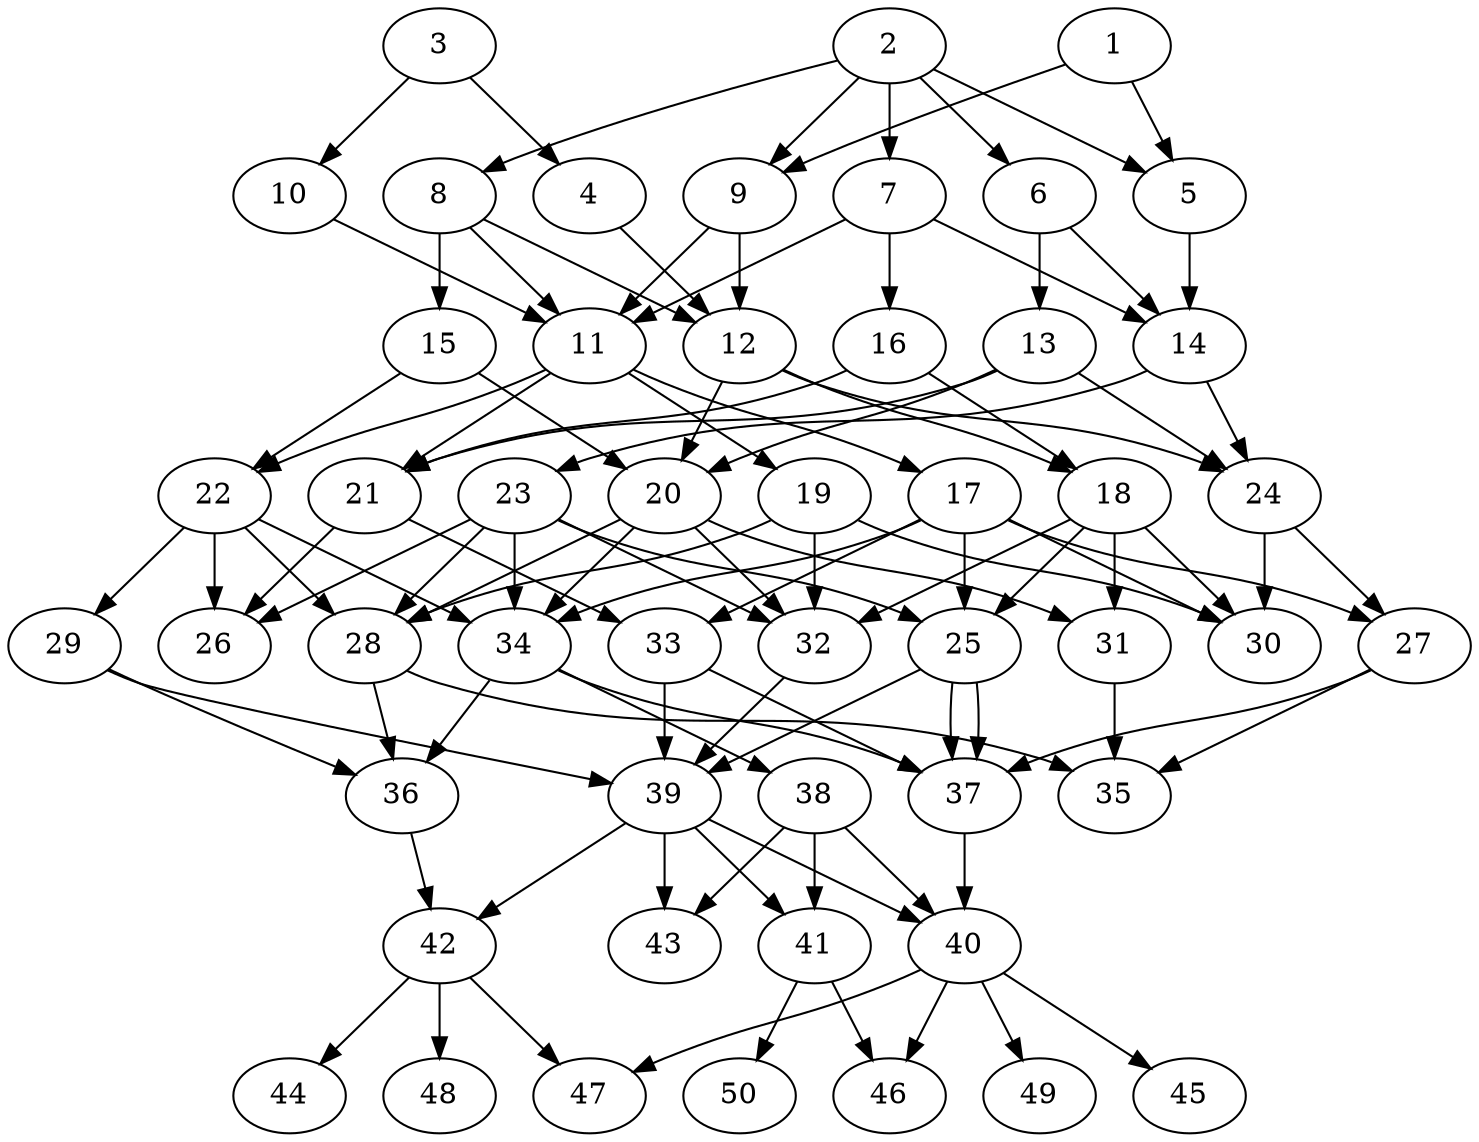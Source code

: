 // DAG automatically generated by daggen at Fri Jul 29 10:10:31 2022
// ./daggen --dot -n 50 --ccr 0.5 --fat 0.5 --regular 0.5 --density 0.5 -o data/50/random_50_18.gv 
digraph G {
  1 [compute_size="428558568724", trans_size="804224", result_size="91136", ram="40822296",alpha="0.04"]
  1 -> 5 [size ="91136"]
  1 -> 9 [size ="91136"]
  2 [compute_size="549755813888", trans_size="1001517", result_size="91136", ram="40902560",alpha="0.14"]
  2 -> 5 [size ="91136"]
  2 -> 6 [size ="91136"]
  2 -> 7 [size ="91136"]
  2 -> 8 [size ="91136"]
  2 -> 9 [size ="91136"]
  3 [compute_size="38924408355", trans_size="912097", result_size="70656", ram="31354734",alpha="0.09"]
  3 -> 4 [size ="70656"]
  3 -> 10 [size ="70656"]
  4 [compute_size="1073741824000", trans_size="937305", result_size="1024", ram="32006716",alpha="0.18"]
  4 -> 12 [size ="1024"]
  5 [compute_size="4644718508", trans_size="221894", result_size="29696", ram="51373048",alpha="0.16"]
  5 -> 14 [size ="29696"]
  6 [compute_size="18562580040", trans_size="920709", result_size="91136", ram="18874180",alpha="0.16"]
  6 -> 13 [size ="91136"]
  6 -> 14 [size ="91136"]
  7 [compute_size="910252595", trans_size="18585", result_size="70656", ram="32657544",alpha="0.02"]
  7 -> 11 [size ="70656"]
  7 -> 14 [size ="70656"]
  7 -> 16 [size ="70656"]
  8 [compute_size="663624072488", trans_size="101439", result_size="91136", ram="47803296",alpha="0.08"]
  8 -> 11 [size ="91136"]
  8 -> 12 [size ="91136"]
  8 -> 15 [size ="91136"]
  9 [compute_size="43824153216", trans_size="778722", result_size="29696", ram="31367458",alpha="0.17"]
  9 -> 11 [size ="29696"]
  9 -> 12 [size ="29696"]
  10 [compute_size="569476778", trans_size="555939", result_size="70656", ram="30919614",alpha="0.04"]
  10 -> 11 [size ="70656"]
  11 [compute_size="19117720744", trans_size="98614", result_size="1024", ram="28824932",alpha="0.18"]
  11 -> 17 [size ="1024"]
  11 -> 19 [size ="1024"]
  11 -> 21 [size ="1024"]
  11 -> 22 [size ="1024"]
  12 [compute_size="6412643069", trans_size="288395", result_size="70656", ram="25167392",alpha="0.04"]
  12 -> 18 [size ="70656"]
  12 -> 20 [size ="70656"]
  12 -> 24 [size ="70656"]
  13 [compute_size="35251067059", trans_size="949033", result_size="1024", ram="26764842",alpha="0.15"]
  13 -> 20 [size ="1024"]
  13 -> 21 [size ="1024"]
  13 -> 24 [size ="1024"]
  14 [compute_size="42520771452", trans_size="524490", result_size="70656", ram="11077856",alpha="0.04"]
  14 -> 23 [size ="70656"]
  14 -> 24 [size ="70656"]
  15 [compute_size="48041851056", trans_size="1039186", result_size="74752", ram="8730409",alpha="0.18"]
  15 -> 20 [size ="74752"]
  15 -> 22 [size ="74752"]
  16 [compute_size="7252151578", trans_size="537208", result_size="54272", ram="39856304",alpha="0.19"]
  16 -> 18 [size ="54272"]
  16 -> 21 [size ="54272"]
  17 [compute_size="306394097715", trans_size="979948", result_size="1024", ram="24759616",alpha="0.09"]
  17 -> 25 [size ="1024"]
  17 -> 27 [size ="1024"]
  17 -> 30 [size ="1024"]
  17 -> 33 [size ="1024"]
  17 -> 34 [size ="1024"]
  18 [compute_size="919483813", trans_size="562208", result_size="70656", ram="42266092",alpha="0.01"]
  18 -> 25 [size ="70656"]
  18 -> 30 [size ="70656"]
  18 -> 31 [size ="70656"]
  18 -> 32 [size ="70656"]
  19 [compute_size="8817127047", trans_size="64826", result_size="9216", ram="22816764",alpha="0.13"]
  19 -> 28 [size ="9216"]
  19 -> 30 [size ="9216"]
  19 -> 32 [size ="9216"]
  20 [compute_size="7017994894", trans_size="431305", result_size="74752", ram="14629280",alpha="0.04"]
  20 -> 28 [size ="74752"]
  20 -> 31 [size ="74752"]
  20 -> 32 [size ="74752"]
  20 -> 34 [size ="74752"]
  21 [compute_size="134217728000", trans_size="429630", result_size="1024", ram="15508419",alpha="0.10"]
  21 -> 26 [size ="1024"]
  21 -> 33 [size ="1024"]
  22 [compute_size="498169269156", trans_size="656038", result_size="91136", ram="22631108",alpha="0.20"]
  22 -> 26 [size ="91136"]
  22 -> 28 [size ="91136"]
  22 -> 29 [size ="91136"]
  22 -> 34 [size ="91136"]
  23 [compute_size="641900492925", trans_size="951961", result_size="9216", ram="37954592",alpha="0.09"]
  23 -> 25 [size ="9216"]
  23 -> 26 [size ="9216"]
  23 -> 28 [size ="9216"]
  23 -> 32 [size ="9216"]
  23 -> 34 [size ="9216"]
  24 [compute_size="414356479723", trans_size="353837", result_size="1024", ram="34270816",alpha="0.07"]
  24 -> 27 [size ="1024"]
  24 -> 30 [size ="1024"]
  25 [compute_size="614972394", trans_size="331387", result_size="70656", ram="45500736",alpha="0.04"]
  25 -> 37 [size ="70656"]
  25 -> 37 [size ="70656"]
  25 -> 39 [size ="70656"]
  26 [compute_size="231928233984", trans_size="248002", result_size="0", ram="21728698",alpha="0.03"]
  27 [compute_size="368293445632", trans_size="432372", result_size="9216", ram="27000400",alpha="0.18"]
  27 -> 35 [size ="9216"]
  27 -> 37 [size ="9216"]
  28 [compute_size="37243377747", trans_size="926332", result_size="1024", ram="16964666",alpha="0.07"]
  28 -> 35 [size ="1024"]
  28 -> 36 [size ="1024"]
  29 [compute_size="3299619104", trans_size="17415", result_size="13312", ram="20404168",alpha="0.05"]
  29 -> 36 [size ="13312"]
  29 -> 39 [size ="13312"]
  30 [compute_size="274490191631", trans_size="545824", result_size="0", ram="871191",alpha="0.03"]
  31 [compute_size="4483211271", trans_size="567864", result_size="13312", ram="2180750",alpha="0.09"]
  31 -> 35 [size ="13312"]
  32 [compute_size="1078790956", trans_size="801836", result_size="74752", ram="25209902",alpha="0.08"]
  32 -> 39 [size ="74752"]
  33 [compute_size="28991029248", trans_size="523580", result_size="29696", ram="16104473",alpha="0.14"]
  33 -> 37 [size ="29696"]
  33 -> 39 [size ="29696"]
  34 [compute_size="1073741824000", trans_size="294130", result_size="1024", ram="29577342",alpha="0.12"]
  34 -> 36 [size ="1024"]
  34 -> 37 [size ="1024"]
  34 -> 38 [size ="1024"]
  35 [compute_size="37623021522", trans_size="765381", result_size="0", ram="36366912",alpha="0.19"]
  36 [compute_size="68719476736", trans_size="872052", result_size="74752", ram="7729160",alpha="0.16"]
  36 -> 42 [size ="74752"]
  37 [compute_size="6364556933", trans_size="1026824", result_size="9216", ram="24232704",alpha="0.03"]
  37 -> 40 [size ="9216"]
  38 [compute_size="10609464093", trans_size="592601", result_size="9216", ram="46563920",alpha="0.02"]
  38 -> 40 [size ="9216"]
  38 -> 41 [size ="9216"]
  38 -> 43 [size ="9216"]
  39 [compute_size="12813319095", trans_size="187392", result_size="1024", ram="47317296",alpha="0.15"]
  39 -> 40 [size ="1024"]
  39 -> 41 [size ="1024"]
  39 -> 42 [size ="1024"]
  39 -> 43 [size ="1024"]
  40 [compute_size="21372074462", trans_size="563740", result_size="1024", ram="26127460",alpha="0.03"]
  40 -> 45 [size ="1024"]
  40 -> 46 [size ="1024"]
  40 -> 47 [size ="1024"]
  40 -> 49 [size ="1024"]
  41 [compute_size="782757789696", trans_size="805590", result_size="54272", ram="40643280",alpha="0.17"]
  41 -> 46 [size ="54272"]
  41 -> 50 [size ="54272"]
  42 [compute_size="368293445632", trans_size="945708", result_size="9216", ram="9857301",alpha="0.11"]
  42 -> 44 [size ="9216"]
  42 -> 47 [size ="9216"]
  42 -> 48 [size ="9216"]
  43 [compute_size="297748232385", trans_size="297514", result_size="0", ram="41274872",alpha="0.13"]
  44 [compute_size="15600775446", trans_size="521190", result_size="0", ram="16027032",alpha="0.02"]
  45 [compute_size="33746723288", trans_size="177134", result_size="0", ram="1387111",alpha="0.11"]
  46 [compute_size="918246121100", trans_size="320906", result_size="0", ram="37336240",alpha="0.07"]
  47 [compute_size="127758511361", trans_size="51869", result_size="0", ram="4148342",alpha="0.10"]
  48 [compute_size="231928233984", trans_size="194634", result_size="0", ram="28935364",alpha="0.07"]
  49 [compute_size="1154859629", trans_size="388610", result_size="0", ram="24640246",alpha="0.12"]
  50 [compute_size="72212980919", trans_size="113230", result_size="0", ram="5696675",alpha="0.11"]
}